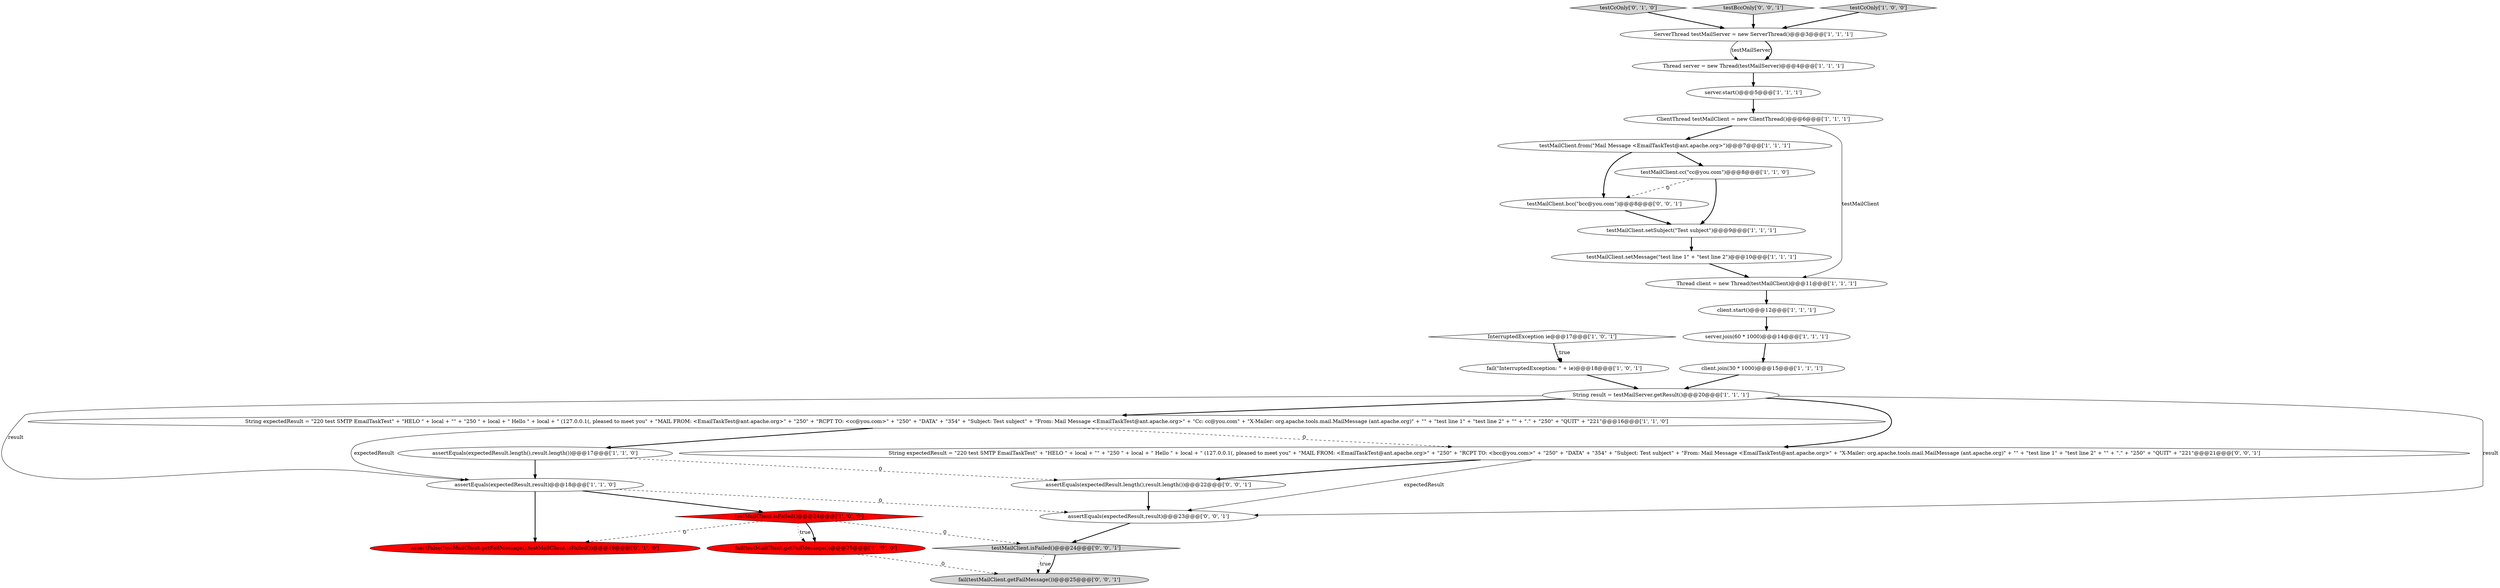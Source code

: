 digraph {
7 [style = filled, label = "client.start()@@@12@@@['1', '1', '1']", fillcolor = white, shape = ellipse image = "AAA0AAABBB1BBB"];
25 [style = filled, label = "testMailClient.bcc(\"bcc@you.com\")@@@8@@@['0', '0', '1']", fillcolor = white, shape = ellipse image = "AAA0AAABBB3BBB"];
1 [style = filled, label = "ClientThread testMailClient = new ClientThread()@@@6@@@['1', '1', '1']", fillcolor = white, shape = ellipse image = "AAA0AAABBB1BBB"];
2 [style = filled, label = "assertEquals(expectedResult,result)@@@18@@@['1', '1', '0']", fillcolor = white, shape = ellipse image = "AAA0AAABBB1BBB"];
10 [style = filled, label = "assertEquals(expectedResult.length(),result.length())@@@17@@@['1', '1', '0']", fillcolor = white, shape = ellipse image = "AAA0AAABBB1BBB"];
23 [style = filled, label = "fail(testMailClient.getFailMessage())@@@25@@@['0', '0', '1']", fillcolor = lightgray, shape = ellipse image = "AAA0AAABBB3BBB"];
22 [style = filled, label = "testCcOnly['0', '1', '0']", fillcolor = lightgray, shape = diamond image = "AAA0AAABBB2BBB"];
8 [style = filled, label = "fail(testMailClient.getFailMessage())@@@25@@@['1', '0', '0']", fillcolor = red, shape = ellipse image = "AAA1AAABBB1BBB"];
0 [style = filled, label = "testMailClient.setSubject(\"Test subject\")@@@9@@@['1', '1', '1']", fillcolor = white, shape = ellipse image = "AAA0AAABBB1BBB"];
11 [style = filled, label = "Thread server = new Thread(testMailServer)@@@4@@@['1', '1', '1']", fillcolor = white, shape = ellipse image = "AAA0AAABBB1BBB"];
17 [style = filled, label = "String expectedResult = \"220 test SMTP EmailTaskTest\" + \"HELO \" + local + \"\" + \"250 \" + local + \" Hello \" + local + \" (127.0.0.1(, pleased to meet you\" + \"MAIL FROM: <EmailTaskTest@ant.apache.org>\" + \"250\" + \"RCPT TO: <cc@you.com>\" + \"250\" + \"DATA\" + \"354\" + \"Subject: Test subject\" + \"From: Mail Message <EmailTaskTest@ant.apache.org>\" + \"Cc: cc@you.com\" + \"X-Mailer: org.apache.tools.mail.MailMessage (ant.apache.org)\" + \"\" + \"test line 1\" + \"test line 2\" + \"\" + \".\" + \"250\" + \"QUIT\" + \"221\"@@@16@@@['1', '1', '0']", fillcolor = white, shape = ellipse image = "AAA0AAABBB1BBB"];
21 [style = filled, label = "assertFalse(testMailClient.getFailMessage(),testMailClient.isFailed())@@@19@@@['0', '1', '0']", fillcolor = red, shape = ellipse image = "AAA1AAABBB2BBB"];
26 [style = filled, label = "assertEquals(expectedResult.length(),result.length())@@@22@@@['0', '0', '1']", fillcolor = white, shape = ellipse image = "AAA0AAABBB3BBB"];
19 [style = filled, label = "String result = testMailServer.getResult()@@@20@@@['1', '1', '1']", fillcolor = white, shape = ellipse image = "AAA0AAABBB1BBB"];
12 [style = filled, label = "testMailClient.from(\"Mail Message <EmailTaskTest@ant.apache.org>\")@@@7@@@['1', '1', '1']", fillcolor = white, shape = ellipse image = "AAA0AAABBB1BBB"];
24 [style = filled, label = "String expectedResult = \"220 test SMTP EmailTaskTest\" + \"HELO \" + local + \"\" + \"250 \" + local + \" Hello \" + local + \" (127.0.0.1(, pleased to meet you\" + \"MAIL FROM: <EmailTaskTest@ant.apache.org>\" + \"250\" + \"RCPT TO: <bcc@you.com>\" + \"250\" + \"DATA\" + \"354\" + \"Subject: Test subject\" + \"From: Mail Message <EmailTaskTest@ant.apache.org>\" + \"X-Mailer: org.apache.tools.mail.MailMessage (ant.apache.org)\" + \"\" + \"test line 1\" + \"test line 2\" + \"\" + \".\" + \"250\" + \"QUIT\" + \"221\"@@@21@@@['0', '0', '1']", fillcolor = white, shape = ellipse image = "AAA0AAABBB3BBB"];
28 [style = filled, label = "testBccOnly['0', '0', '1']", fillcolor = lightgray, shape = diamond image = "AAA0AAABBB3BBB"];
13 [style = filled, label = "testMailClient.isFailed()@@@24@@@['1', '0', '0']", fillcolor = red, shape = diamond image = "AAA1AAABBB1BBB"];
6 [style = filled, label = "server.start()@@@5@@@['1', '1', '1']", fillcolor = white, shape = ellipse image = "AAA0AAABBB1BBB"];
29 [style = filled, label = "testMailClient.isFailed()@@@24@@@['0', '0', '1']", fillcolor = lightgray, shape = diamond image = "AAA0AAABBB3BBB"];
20 [style = filled, label = "Thread client = new Thread(testMailClient)@@@11@@@['1', '1', '1']", fillcolor = white, shape = ellipse image = "AAA0AAABBB1BBB"];
9 [style = filled, label = "testMailClient.setMessage(\"test line 1\" + \"test line 2\")@@@10@@@['1', '1', '1']", fillcolor = white, shape = ellipse image = "AAA0AAABBB1BBB"];
3 [style = filled, label = "testCcOnly['1', '0', '0']", fillcolor = lightgray, shape = diamond image = "AAA0AAABBB1BBB"];
27 [style = filled, label = "assertEquals(expectedResult,result)@@@23@@@['0', '0', '1']", fillcolor = white, shape = ellipse image = "AAA0AAABBB3BBB"];
4 [style = filled, label = "ServerThread testMailServer = new ServerThread()@@@3@@@['1', '1', '1']", fillcolor = white, shape = ellipse image = "AAA0AAABBB1BBB"];
16 [style = filled, label = "InterruptedException ie@@@17@@@['1', '0', '1']", fillcolor = white, shape = diamond image = "AAA0AAABBB1BBB"];
5 [style = filled, label = "testMailClient.cc(\"cc@you.com\")@@@8@@@['1', '1', '0']", fillcolor = white, shape = ellipse image = "AAA0AAABBB1BBB"];
14 [style = filled, label = "server.join(60 * 1000)@@@14@@@['1', '1', '1']", fillcolor = white, shape = ellipse image = "AAA0AAABBB1BBB"];
18 [style = filled, label = "client.join(30 * 1000)@@@15@@@['1', '1', '1']", fillcolor = white, shape = ellipse image = "AAA0AAABBB1BBB"];
15 [style = filled, label = "fail(\"InterruptedException: \" + ie)@@@18@@@['1', '0', '1']", fillcolor = white, shape = ellipse image = "AAA0AAABBB1BBB"];
25->0 [style = bold, label=""];
17->10 [style = bold, label=""];
16->15 [style = bold, label=""];
0->9 [style = bold, label=""];
12->5 [style = bold, label=""];
17->24 [style = dashed, label="0"];
13->29 [style = dashed, label="0"];
11->6 [style = bold, label=""];
18->19 [style = bold, label=""];
2->27 [style = dashed, label="0"];
4->11 [style = solid, label="testMailServer"];
9->20 [style = bold, label=""];
19->27 [style = solid, label="result"];
29->23 [style = dotted, label="true"];
5->25 [style = dashed, label="0"];
19->17 [style = bold, label=""];
29->23 [style = bold, label=""];
15->19 [style = bold, label=""];
3->4 [style = bold, label=""];
19->2 [style = solid, label="result"];
2->13 [style = bold, label=""];
7->14 [style = bold, label=""];
22->4 [style = bold, label=""];
17->2 [style = solid, label="expectedResult"];
1->20 [style = solid, label="testMailClient"];
19->24 [style = bold, label=""];
6->1 [style = bold, label=""];
24->26 [style = bold, label=""];
26->27 [style = bold, label=""];
10->26 [style = dashed, label="0"];
13->21 [style = dashed, label="0"];
5->0 [style = bold, label=""];
13->8 [style = dotted, label="true"];
2->21 [style = bold, label=""];
12->25 [style = bold, label=""];
1->12 [style = bold, label=""];
14->18 [style = bold, label=""];
10->2 [style = bold, label=""];
24->27 [style = solid, label="expectedResult"];
27->29 [style = bold, label=""];
20->7 [style = bold, label=""];
13->8 [style = bold, label=""];
4->11 [style = bold, label=""];
28->4 [style = bold, label=""];
8->23 [style = dashed, label="0"];
16->15 [style = dotted, label="true"];
}
